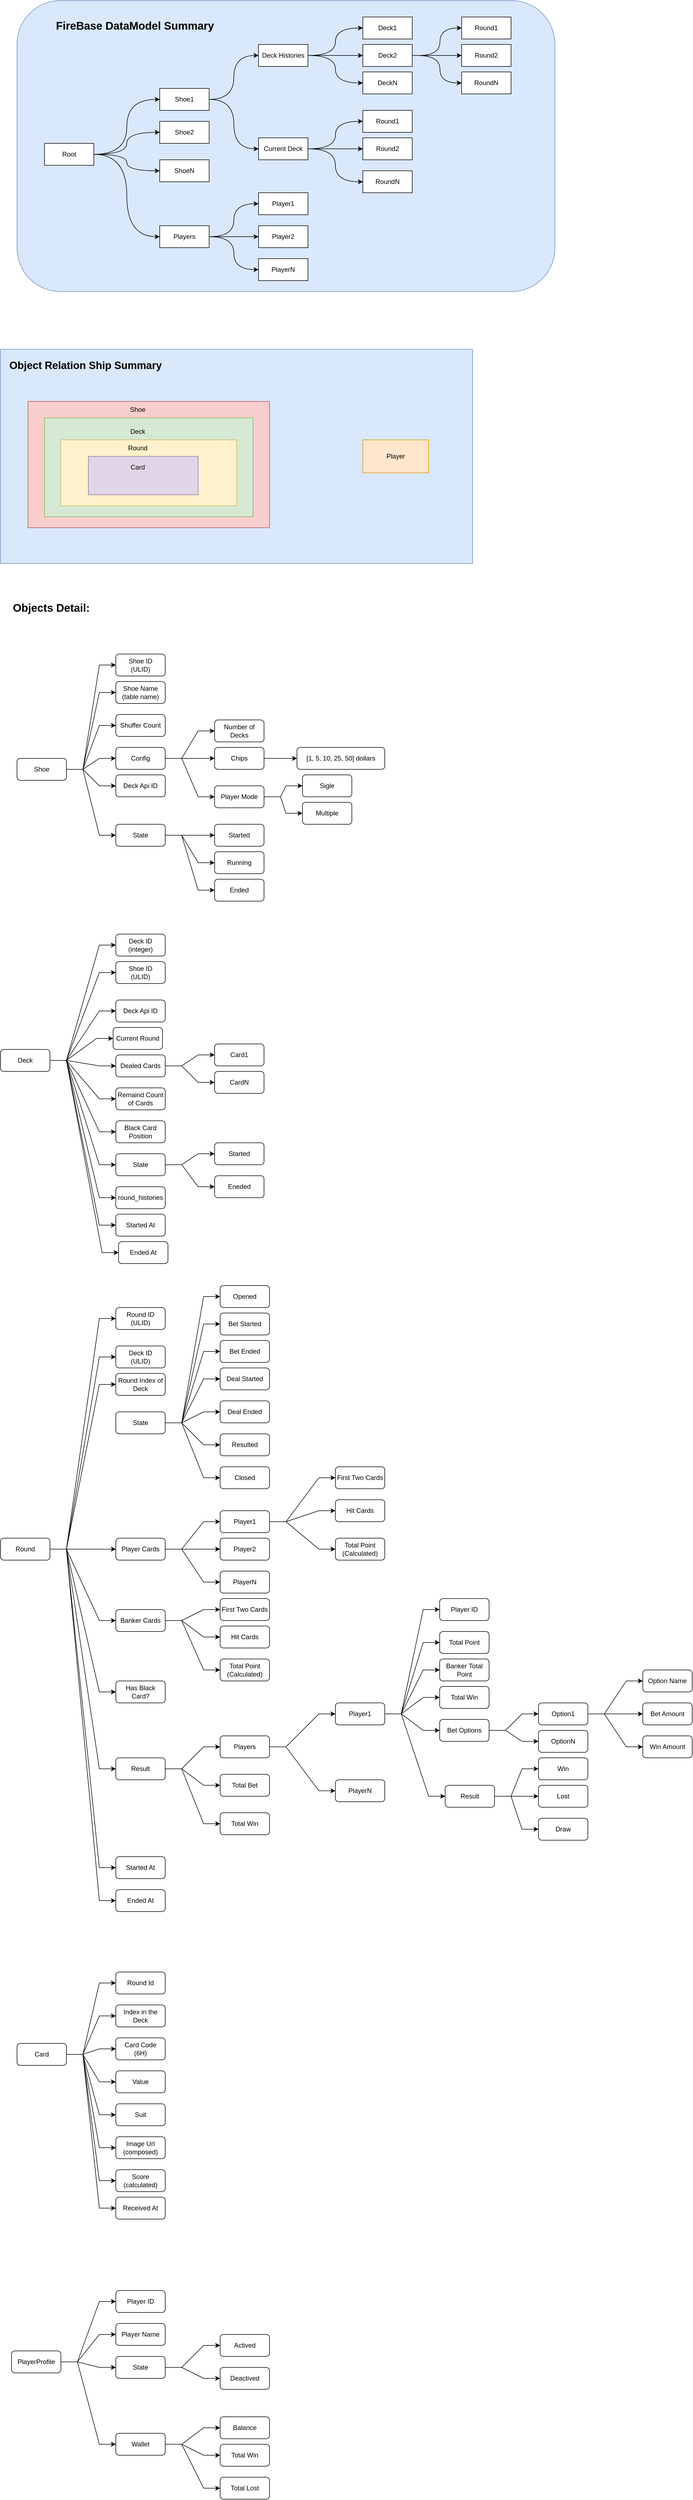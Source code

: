 <mxfile version="22.0.4" type="device">
  <diagram name="Page-1" id="jfFhxVTObV_eUPiGlczO">
    <mxGraphModel dx="954" dy="1685" grid="1" gridSize="10" guides="1" tooltips="1" connect="1" arrows="1" fold="1" page="1" pageScale="1" pageWidth="850" pageHeight="1100" math="0" shadow="0">
      <root>
        <mxCell id="0" />
        <mxCell id="1" parent="0" />
        <mxCell id="22vkJat7pSPBPyrB_9X--275" value="" style="rounded=0;whiteSpace=wrap;html=1;fillColor=#dae8fc;strokeColor=#6c8ebf;" parent="1" vertex="1">
          <mxGeometry x="40" y="-455" width="860" height="390" as="geometry" />
        </mxCell>
        <mxCell id="22vkJat7pSPBPyrB_9X--132" value="" style="rounded=1;whiteSpace=wrap;html=1;fillColor=#dae8fc;strokeColor=#6c8ebf;" parent="1" vertex="1">
          <mxGeometry x="70" y="-1090" width="980" height="530" as="geometry" />
        </mxCell>
        <mxCell id="22vkJat7pSPBPyrB_9X--175" style="edgeStyle=entityRelationEdgeStyle;rounded=0;orthogonalLoop=1;jettySize=auto;html=1;exitX=1;exitY=0.5;exitDx=0;exitDy=0;entryX=0;entryY=0.5;entryDx=0;entryDy=0;" parent="1" source="22vkJat7pSPBPyrB_9X--1" target="22vkJat7pSPBPyrB_9X--42" edge="1">
          <mxGeometry relative="1" as="geometry" />
        </mxCell>
        <mxCell id="22vkJat7pSPBPyrB_9X--176" style="edgeStyle=entityRelationEdgeStyle;rounded=0;orthogonalLoop=1;jettySize=auto;html=1;exitX=1;exitY=0.5;exitDx=0;exitDy=0;entryX=0;entryY=0.5;entryDx=0;entryDy=0;" parent="1" source="22vkJat7pSPBPyrB_9X--1" target="22vkJat7pSPBPyrB_9X--18" edge="1">
          <mxGeometry relative="1" as="geometry" />
        </mxCell>
        <mxCell id="22vkJat7pSPBPyrB_9X--178" style="edgeStyle=entityRelationEdgeStyle;rounded=0;orthogonalLoop=1;jettySize=auto;html=1;exitX=1;exitY=0.5;exitDx=0;exitDy=0;" parent="1" source="22vkJat7pSPBPyrB_9X--1" target="22vkJat7pSPBPyrB_9X--6" edge="1">
          <mxGeometry relative="1" as="geometry" />
        </mxCell>
        <mxCell id="22vkJat7pSPBPyrB_9X--179" style="edgeStyle=entityRelationEdgeStyle;rounded=0;orthogonalLoop=1;jettySize=auto;html=1;exitX=1;exitY=0.5;exitDx=0;exitDy=0;" parent="1" source="22vkJat7pSPBPyrB_9X--1" target="22vkJat7pSPBPyrB_9X--8" edge="1">
          <mxGeometry relative="1" as="geometry" />
        </mxCell>
        <mxCell id="22vkJat7pSPBPyrB_9X--180" style="edgeStyle=entityRelationEdgeStyle;rounded=0;orthogonalLoop=1;jettySize=auto;html=1;exitX=1;exitY=0.5;exitDx=0;exitDy=0;entryX=0;entryY=0.5;entryDx=0;entryDy=0;" parent="1" source="22vkJat7pSPBPyrB_9X--1" target="22vkJat7pSPBPyrB_9X--9" edge="1">
          <mxGeometry relative="1" as="geometry" />
        </mxCell>
        <mxCell id="22vkJat7pSPBPyrB_9X--183" style="edgeStyle=entityRelationEdgeStyle;rounded=0;orthogonalLoop=1;jettySize=auto;html=1;exitX=1;exitY=0.5;exitDx=0;exitDy=0;entryX=0;entryY=0.5;entryDx=0;entryDy=0;" parent="1" source="22vkJat7pSPBPyrB_9X--1" target="22vkJat7pSPBPyrB_9X--10" edge="1">
          <mxGeometry relative="1" as="geometry" />
        </mxCell>
        <mxCell id="22vkJat7pSPBPyrB_9X--184" style="edgeStyle=entityRelationEdgeStyle;rounded=0;orthogonalLoop=1;jettySize=auto;html=1;exitX=1;exitY=0.5;exitDx=0;exitDy=0;entryX=0;entryY=0.5;entryDx=0;entryDy=0;" parent="1" source="22vkJat7pSPBPyrB_9X--1" target="22vkJat7pSPBPyrB_9X--26" edge="1">
          <mxGeometry relative="1" as="geometry" />
        </mxCell>
        <mxCell id="22vkJat7pSPBPyrB_9X--185" style="edgeStyle=entityRelationEdgeStyle;rounded=0;orthogonalLoop=1;jettySize=auto;html=1;exitX=1;exitY=0.5;exitDx=0;exitDy=0;entryX=0;entryY=0.5;entryDx=0;entryDy=0;" parent="1" source="22vkJat7pSPBPyrB_9X--1" target="22vkJat7pSPBPyrB_9X--27" edge="1">
          <mxGeometry relative="1" as="geometry" />
        </mxCell>
        <mxCell id="22vkJat7pSPBPyrB_9X--186" style="edgeStyle=entityRelationEdgeStyle;rounded=0;orthogonalLoop=1;jettySize=auto;html=1;exitX=1;exitY=0.5;exitDx=0;exitDy=0;entryX=0;entryY=0.5;entryDx=0;entryDy=0;" parent="1" source="22vkJat7pSPBPyrB_9X--1" target="22vkJat7pSPBPyrB_9X--28" edge="1">
          <mxGeometry relative="1" as="geometry" />
        </mxCell>
        <mxCell id="YgC7myU6Nf1BxkWSsTXW-4" style="edgeStyle=entityRelationEdgeStyle;rounded=0;orthogonalLoop=1;jettySize=auto;html=1;exitX=1;exitY=0.5;exitDx=0;exitDy=0;entryX=0;entryY=0.5;entryDx=0;entryDy=0;" edge="1" parent="1" source="22vkJat7pSPBPyrB_9X--1" target="YgC7myU6Nf1BxkWSsTXW-3">
          <mxGeometry relative="1" as="geometry" />
        </mxCell>
        <mxCell id="YgC7myU6Nf1BxkWSsTXW-6" style="edgeStyle=entityRelationEdgeStyle;rounded=0;orthogonalLoop=1;jettySize=auto;html=1;exitX=1;exitY=0.5;exitDx=0;exitDy=0;entryX=0;entryY=0.5;entryDx=0;entryDy=0;" edge="1" parent="1" source="22vkJat7pSPBPyrB_9X--1" target="YgC7myU6Nf1BxkWSsTXW-5">
          <mxGeometry relative="1" as="geometry" />
        </mxCell>
        <mxCell id="22vkJat7pSPBPyrB_9X--1" value="Deck" style="rounded=1;whiteSpace=wrap;html=1;" parent="1" vertex="1">
          <mxGeometry x="40" y="820" width="90" height="40" as="geometry" />
        </mxCell>
        <mxCell id="22vkJat7pSPBPyrB_9X--193" style="edgeStyle=entityRelationEdgeStyle;rounded=0;orthogonalLoop=1;jettySize=auto;html=1;exitX=1;exitY=0.5;exitDx=0;exitDy=0;entryX=0;entryY=0.5;entryDx=0;entryDy=0;" parent="1" source="22vkJat7pSPBPyrB_9X--2" target="22vkJat7pSPBPyrB_9X--192" edge="1">
          <mxGeometry relative="1" as="geometry" />
        </mxCell>
        <mxCell id="22vkJat7pSPBPyrB_9X--194" style="edgeStyle=entityRelationEdgeStyle;rounded=0;orthogonalLoop=1;jettySize=auto;html=1;exitX=1;exitY=0.5;exitDx=0;exitDy=0;" parent="1" source="22vkJat7pSPBPyrB_9X--2" target="22vkJat7pSPBPyrB_9X--36" edge="1">
          <mxGeometry relative="1" as="geometry" />
        </mxCell>
        <mxCell id="22vkJat7pSPBPyrB_9X--195" style="edgeStyle=entityRelationEdgeStyle;rounded=0;orthogonalLoop=1;jettySize=auto;html=1;exitX=1;exitY=0.5;exitDx=0;exitDy=0;" parent="1" source="22vkJat7pSPBPyrB_9X--2" target="22vkJat7pSPBPyrB_9X--41" edge="1">
          <mxGeometry relative="1" as="geometry" />
        </mxCell>
        <mxCell id="22vkJat7pSPBPyrB_9X--203" style="edgeStyle=entityRelationEdgeStyle;rounded=0;orthogonalLoop=1;jettySize=auto;html=1;exitX=1;exitY=0.5;exitDx=0;exitDy=0;entryX=0;entryY=0.5;entryDx=0;entryDy=0;" parent="1" source="22vkJat7pSPBPyrB_9X--2" target="22vkJat7pSPBPyrB_9X--51" edge="1">
          <mxGeometry relative="1" as="geometry" />
        </mxCell>
        <mxCell id="22vkJat7pSPBPyrB_9X--204" style="edgeStyle=entityRelationEdgeStyle;rounded=0;orthogonalLoop=1;jettySize=auto;html=1;exitX=1;exitY=0.5;exitDx=0;exitDy=0;entryX=0;entryY=0.5;entryDx=0;entryDy=0;" parent="1" source="22vkJat7pSPBPyrB_9X--2" target="22vkJat7pSPBPyrB_9X--46" edge="1">
          <mxGeometry relative="1" as="geometry" />
        </mxCell>
        <mxCell id="22vkJat7pSPBPyrB_9X--216" style="edgeStyle=entityRelationEdgeStyle;rounded=0;orthogonalLoop=1;jettySize=auto;html=1;exitX=1;exitY=0.5;exitDx=0;exitDy=0;" parent="1" source="22vkJat7pSPBPyrB_9X--2" target="22vkJat7pSPBPyrB_9X--103" edge="1">
          <mxGeometry relative="1" as="geometry" />
        </mxCell>
        <mxCell id="22vkJat7pSPBPyrB_9X--217" style="edgeStyle=entityRelationEdgeStyle;rounded=0;orthogonalLoop=1;jettySize=auto;html=1;exitX=1;exitY=0.5;exitDx=0;exitDy=0;entryX=0;entryY=0.5;entryDx=0;entryDy=0;" parent="1" source="22vkJat7pSPBPyrB_9X--2" target="22vkJat7pSPBPyrB_9X--59" edge="1">
          <mxGeometry relative="1" as="geometry" />
        </mxCell>
        <mxCell id="22vkJat7pSPBPyrB_9X--261" style="edgeStyle=entityRelationEdgeStyle;rounded=0;orthogonalLoop=1;jettySize=auto;html=1;exitX=1;exitY=0.5;exitDx=0;exitDy=0;entryX=0;entryY=0.5;entryDx=0;entryDy=0;" parent="1" source="22vkJat7pSPBPyrB_9X--2" target="22vkJat7pSPBPyrB_9X--43" edge="1">
          <mxGeometry relative="1" as="geometry" />
        </mxCell>
        <mxCell id="22vkJat7pSPBPyrB_9X--262" style="edgeStyle=entityRelationEdgeStyle;rounded=0;orthogonalLoop=1;jettySize=auto;html=1;exitX=1;exitY=0.5;exitDx=0;exitDy=0;" parent="1" source="22vkJat7pSPBPyrB_9X--2" target="22vkJat7pSPBPyrB_9X--44" edge="1">
          <mxGeometry relative="1" as="geometry" />
        </mxCell>
        <mxCell id="22vkJat7pSPBPyrB_9X--2" value="Round" style="rounded=1;whiteSpace=wrap;html=1;" parent="1" vertex="1">
          <mxGeometry x="40" y="1710" width="90" height="40" as="geometry" />
        </mxCell>
        <mxCell id="22vkJat7pSPBPyrB_9X--222" style="edgeStyle=entityRelationEdgeStyle;rounded=0;orthogonalLoop=1;jettySize=auto;html=1;exitX=1;exitY=0.5;exitDx=0;exitDy=0;entryX=0;entryY=0.5;entryDx=0;entryDy=0;" parent="1" source="22vkJat7pSPBPyrB_9X--3" target="22vkJat7pSPBPyrB_9X--40" edge="1">
          <mxGeometry relative="1" as="geometry" />
        </mxCell>
        <mxCell id="22vkJat7pSPBPyrB_9X--223" style="edgeStyle=entityRelationEdgeStyle;rounded=0;orthogonalLoop=1;jettySize=auto;html=1;exitX=1;exitY=0.5;exitDx=0;exitDy=0;entryX=0;entryY=0.5;entryDx=0;entryDy=0;" parent="1" source="22vkJat7pSPBPyrB_9X--3" target="22vkJat7pSPBPyrB_9X--35" edge="1">
          <mxGeometry relative="1" as="geometry" />
        </mxCell>
        <mxCell id="22vkJat7pSPBPyrB_9X--224" style="edgeStyle=entityRelationEdgeStyle;rounded=0;orthogonalLoop=1;jettySize=auto;html=1;exitX=1;exitY=0.5;exitDx=0;exitDy=0;" parent="1" source="22vkJat7pSPBPyrB_9X--3" target="22vkJat7pSPBPyrB_9X--11" edge="1">
          <mxGeometry relative="1" as="geometry" />
        </mxCell>
        <mxCell id="22vkJat7pSPBPyrB_9X--225" style="edgeStyle=entityRelationEdgeStyle;rounded=0;orthogonalLoop=1;jettySize=auto;html=1;exitX=1;exitY=0.5;exitDx=0;exitDy=0;entryX=0;entryY=0.5;entryDx=0;entryDy=0;" parent="1" source="22vkJat7pSPBPyrB_9X--3" target="22vkJat7pSPBPyrB_9X--31" edge="1">
          <mxGeometry relative="1" as="geometry" />
        </mxCell>
        <mxCell id="22vkJat7pSPBPyrB_9X--226" style="edgeStyle=entityRelationEdgeStyle;rounded=0;orthogonalLoop=1;jettySize=auto;html=1;exitX=1;exitY=0.5;exitDx=0;exitDy=0;entryX=0;entryY=0.5;entryDx=0;entryDy=0;" parent="1" source="22vkJat7pSPBPyrB_9X--3" target="22vkJat7pSPBPyrB_9X--32" edge="1">
          <mxGeometry relative="1" as="geometry" />
        </mxCell>
        <mxCell id="22vkJat7pSPBPyrB_9X--227" style="edgeStyle=entityRelationEdgeStyle;rounded=0;orthogonalLoop=1;jettySize=auto;html=1;exitX=1;exitY=0.5;exitDx=0;exitDy=0;entryX=0;entryY=0.5;entryDx=0;entryDy=0;" parent="1" source="22vkJat7pSPBPyrB_9X--3" target="22vkJat7pSPBPyrB_9X--33" edge="1">
          <mxGeometry relative="1" as="geometry" />
        </mxCell>
        <mxCell id="22vkJat7pSPBPyrB_9X--228" style="edgeStyle=entityRelationEdgeStyle;rounded=0;orthogonalLoop=1;jettySize=auto;html=1;exitX=1;exitY=0.5;exitDx=0;exitDy=0;entryX=0;entryY=0.5;entryDx=0;entryDy=0;" parent="1" source="22vkJat7pSPBPyrB_9X--3" target="22vkJat7pSPBPyrB_9X--34" edge="1">
          <mxGeometry relative="1" as="geometry" />
        </mxCell>
        <mxCell id="22vkJat7pSPBPyrB_9X--229" style="edgeStyle=entityRelationEdgeStyle;rounded=0;orthogonalLoop=1;jettySize=auto;html=1;exitX=1;exitY=0.5;exitDx=0;exitDy=0;entryX=0;entryY=0.5;entryDx=0;entryDy=0;" parent="1" source="22vkJat7pSPBPyrB_9X--3" target="22vkJat7pSPBPyrB_9X--37" edge="1">
          <mxGeometry relative="1" as="geometry" />
        </mxCell>
        <mxCell id="22vkJat7pSPBPyrB_9X--3" value="Card" style="rounded=1;whiteSpace=wrap;html=1;" parent="1" vertex="1">
          <mxGeometry x="70" y="2630" width="90" height="40" as="geometry" />
        </mxCell>
        <mxCell id="22vkJat7pSPBPyrB_9X--230" style="edgeStyle=entityRelationEdgeStyle;rounded=0;orthogonalLoop=1;jettySize=auto;html=1;exitX=1;exitY=0.5;exitDx=0;exitDy=0;entryX=0;entryY=0.5;entryDx=0;entryDy=0;" parent="1" source="22vkJat7pSPBPyrB_9X--4" target="22vkJat7pSPBPyrB_9X--94" edge="1">
          <mxGeometry relative="1" as="geometry" />
        </mxCell>
        <mxCell id="22vkJat7pSPBPyrB_9X--231" style="edgeStyle=entityRelationEdgeStyle;rounded=0;orthogonalLoop=1;jettySize=auto;html=1;exitX=1;exitY=0.5;exitDx=0;exitDy=0;" parent="1" source="22vkJat7pSPBPyrB_9X--4" target="22vkJat7pSPBPyrB_9X--119" edge="1">
          <mxGeometry relative="1" as="geometry" />
        </mxCell>
        <mxCell id="22vkJat7pSPBPyrB_9X--232" style="edgeStyle=entityRelationEdgeStyle;rounded=0;orthogonalLoop=1;jettySize=auto;html=1;exitX=1;exitY=0.5;exitDx=0;exitDy=0;" parent="1" source="22vkJat7pSPBPyrB_9X--4" target="22vkJat7pSPBPyrB_9X--96" edge="1">
          <mxGeometry relative="1" as="geometry" />
        </mxCell>
        <mxCell id="22vkJat7pSPBPyrB_9X--233" style="edgeStyle=entityRelationEdgeStyle;rounded=0;orthogonalLoop=1;jettySize=auto;html=1;exitX=1;exitY=0.5;exitDx=0;exitDy=0;entryX=0;entryY=0.5;entryDx=0;entryDy=0;" parent="1" source="22vkJat7pSPBPyrB_9X--4" target="22vkJat7pSPBPyrB_9X--97" edge="1">
          <mxGeometry relative="1" as="geometry" />
        </mxCell>
        <mxCell id="22vkJat7pSPBPyrB_9X--4" value="PlayerProfile" style="rounded=1;whiteSpace=wrap;html=1;" parent="1" vertex="1">
          <mxGeometry x="60" y="3190" width="90" height="40" as="geometry" />
        </mxCell>
        <mxCell id="22vkJat7pSPBPyrB_9X--6" value="Deck Api ID" style="rounded=1;whiteSpace=wrap;html=1;" parent="1" vertex="1">
          <mxGeometry x="250" y="730" width="90" height="40" as="geometry" />
        </mxCell>
        <mxCell id="22vkJat7pSPBPyrB_9X--7" value="Number of Decks" style="rounded=1;whiteSpace=wrap;html=1;" parent="1" vertex="1">
          <mxGeometry x="430" y="220" width="90" height="40" as="geometry" />
        </mxCell>
        <mxCell id="22vkJat7pSPBPyrB_9X--187" style="edgeStyle=entityRelationEdgeStyle;rounded=0;orthogonalLoop=1;jettySize=auto;html=1;exitX=1;exitY=0.5;exitDx=0;exitDy=0;entryX=0;entryY=0.5;entryDx=0;entryDy=0;" parent="1" source="22vkJat7pSPBPyrB_9X--8" target="22vkJat7pSPBPyrB_9X--181" edge="1">
          <mxGeometry relative="1" as="geometry" />
        </mxCell>
        <mxCell id="22vkJat7pSPBPyrB_9X--189" style="edgeStyle=entityRelationEdgeStyle;rounded=0;orthogonalLoop=1;jettySize=auto;html=1;exitX=1;exitY=0.5;exitDx=0;exitDy=0;entryX=0;entryY=0.5;entryDx=0;entryDy=0;" parent="1" source="22vkJat7pSPBPyrB_9X--8" target="22vkJat7pSPBPyrB_9X--182" edge="1">
          <mxGeometry relative="1" as="geometry" />
        </mxCell>
        <mxCell id="22vkJat7pSPBPyrB_9X--8" value="Dealed Cards" style="rounded=1;whiteSpace=wrap;html=1;" parent="1" vertex="1">
          <mxGeometry x="250" y="830" width="90" height="40" as="geometry" />
        </mxCell>
        <mxCell id="22vkJat7pSPBPyrB_9X--9" value="Remaind Count of Cards" style="rounded=1;whiteSpace=wrap;html=1;" parent="1" vertex="1">
          <mxGeometry x="250" y="890" width="90" height="40" as="geometry" />
        </mxCell>
        <mxCell id="22vkJat7pSPBPyrB_9X--10" value="Black Card Position" style="rounded=1;whiteSpace=wrap;html=1;" parent="1" vertex="1">
          <mxGeometry x="250" y="950" width="90" height="40" as="geometry" />
        </mxCell>
        <mxCell id="22vkJat7pSPBPyrB_9X--11" value="Card Code&lt;br&gt;(6H)" style="rounded=1;whiteSpace=wrap;html=1;" parent="1" vertex="1">
          <mxGeometry x="250" y="2620" width="90" height="40" as="geometry" />
        </mxCell>
        <mxCell id="22vkJat7pSPBPyrB_9X--158" style="edgeStyle=entityRelationEdgeStyle;rounded=0;orthogonalLoop=1;jettySize=auto;html=1;exitX=1;exitY=0.5;exitDx=0;exitDy=0;entryX=0;entryY=0.5;entryDx=0;entryDy=0;" parent="1" source="22vkJat7pSPBPyrB_9X--12" target="22vkJat7pSPBPyrB_9X--13" edge="1">
          <mxGeometry relative="1" as="geometry" />
        </mxCell>
        <mxCell id="22vkJat7pSPBPyrB_9X--159" style="edgeStyle=entityRelationEdgeStyle;rounded=0;orthogonalLoop=1;jettySize=auto;html=1;exitX=1;exitY=0.5;exitDx=0;exitDy=0;entryX=0;entryY=0.5;entryDx=0;entryDy=0;" parent="1" source="22vkJat7pSPBPyrB_9X--12" target="22vkJat7pSPBPyrB_9X--14" edge="1">
          <mxGeometry relative="1" as="geometry" />
        </mxCell>
        <mxCell id="22vkJat7pSPBPyrB_9X--160" style="edgeStyle=entityRelationEdgeStyle;rounded=0;orthogonalLoop=1;jettySize=auto;html=1;exitX=1;exitY=0.5;exitDx=0;exitDy=0;entryX=0;entryY=0.5;entryDx=0;entryDy=0;" parent="1" source="22vkJat7pSPBPyrB_9X--12" target="22vkJat7pSPBPyrB_9X--15" edge="1">
          <mxGeometry relative="1" as="geometry" />
        </mxCell>
        <mxCell id="22vkJat7pSPBPyrB_9X--161" style="edgeStyle=entityRelationEdgeStyle;rounded=0;orthogonalLoop=1;jettySize=auto;html=1;exitX=1;exitY=0.5;exitDx=0;exitDy=0;entryX=0;entryY=0.5;entryDx=0;entryDy=0;" parent="1" source="22vkJat7pSPBPyrB_9X--12" target="22vkJat7pSPBPyrB_9X--124" edge="1">
          <mxGeometry relative="1" as="geometry" />
        </mxCell>
        <mxCell id="22vkJat7pSPBPyrB_9X--162" style="edgeStyle=entityRelationEdgeStyle;rounded=0;orthogonalLoop=1;jettySize=auto;html=1;exitX=1;exitY=0.5;exitDx=0;exitDy=0;entryX=0;entryY=0.5;entryDx=0;entryDy=0;" parent="1" source="22vkJat7pSPBPyrB_9X--12" target="22vkJat7pSPBPyrB_9X--21" edge="1">
          <mxGeometry relative="1" as="geometry" />
        </mxCell>
        <mxCell id="22vkJat7pSPBPyrB_9X--163" style="edgeStyle=entityRelationEdgeStyle;rounded=0;orthogonalLoop=1;jettySize=auto;html=1;exitX=1;exitY=0.5;exitDx=0;exitDy=0;entryX=0;entryY=0.5;entryDx=0;entryDy=0;" parent="1" source="22vkJat7pSPBPyrB_9X--12" target="22vkJat7pSPBPyrB_9X--17" edge="1">
          <mxGeometry relative="1" as="geometry" />
        </mxCell>
        <mxCell id="22vkJat7pSPBPyrB_9X--12" value="Shoe" style="rounded=1;whiteSpace=wrap;html=1;" parent="1" vertex="1">
          <mxGeometry x="70" y="290" width="90" height="40" as="geometry" />
        </mxCell>
        <mxCell id="22vkJat7pSPBPyrB_9X--13" value="Shoe ID&lt;br&gt;(ULID)" style="rounded=1;whiteSpace=wrap;html=1;" parent="1" vertex="1">
          <mxGeometry x="250" y="100" width="90" height="40" as="geometry" />
        </mxCell>
        <mxCell id="22vkJat7pSPBPyrB_9X--14" value="Shoe Name&lt;br&gt;(table name)" style="rounded=1;whiteSpace=wrap;html=1;" parent="1" vertex="1">
          <mxGeometry x="250" y="150" width="90" height="40" as="geometry" />
        </mxCell>
        <mxCell id="22vkJat7pSPBPyrB_9X--15" value="Shuffer Count" style="rounded=1;whiteSpace=wrap;html=1;" parent="1" vertex="1">
          <mxGeometry x="250" y="210" width="90" height="40" as="geometry" />
        </mxCell>
        <mxCell id="22vkJat7pSPBPyrB_9X--172" style="edgeStyle=entityRelationEdgeStyle;rounded=0;orthogonalLoop=1;jettySize=auto;html=1;exitX=1;exitY=0.5;exitDx=0;exitDy=0;entryX=0;entryY=0.5;entryDx=0;entryDy=0;" parent="1" source="22vkJat7pSPBPyrB_9X--17" target="22vkJat7pSPBPyrB_9X--22" edge="1">
          <mxGeometry relative="1" as="geometry" />
        </mxCell>
        <mxCell id="22vkJat7pSPBPyrB_9X--173" style="edgeStyle=entityRelationEdgeStyle;rounded=0;orthogonalLoop=1;jettySize=auto;html=1;exitX=1;exitY=0.5;exitDx=0;exitDy=0;entryX=0;entryY=0.5;entryDx=0;entryDy=0;" parent="1" source="22vkJat7pSPBPyrB_9X--17" target="22vkJat7pSPBPyrB_9X--23" edge="1">
          <mxGeometry relative="1" as="geometry" />
        </mxCell>
        <mxCell id="22vkJat7pSPBPyrB_9X--174" style="edgeStyle=entityRelationEdgeStyle;rounded=0;orthogonalLoop=1;jettySize=auto;html=1;exitX=1;exitY=0.5;exitDx=0;exitDy=0;entryX=0;entryY=0.5;entryDx=0;entryDy=0;" parent="1" source="22vkJat7pSPBPyrB_9X--17" target="22vkJat7pSPBPyrB_9X--24" edge="1">
          <mxGeometry relative="1" as="geometry" />
        </mxCell>
        <mxCell id="22vkJat7pSPBPyrB_9X--17" value="State" style="rounded=1;whiteSpace=wrap;html=1;" parent="1" vertex="1">
          <mxGeometry x="250" y="410" width="90" height="40" as="geometry" />
        </mxCell>
        <mxCell id="22vkJat7pSPBPyrB_9X--18" value="Shoe ID&lt;br&gt;(ULID)" style="rounded=1;whiteSpace=wrap;html=1;" parent="1" vertex="1">
          <mxGeometry x="250" y="660" width="90" height="40" as="geometry" />
        </mxCell>
        <mxCell id="22vkJat7pSPBPyrB_9X--21" value="Deck Api ID" style="rounded=1;whiteSpace=wrap;html=1;" parent="1" vertex="1">
          <mxGeometry x="250" y="320" width="90" height="40" as="geometry" />
        </mxCell>
        <mxCell id="22vkJat7pSPBPyrB_9X--22" value="Started" style="rounded=1;whiteSpace=wrap;html=1;" parent="1" vertex="1">
          <mxGeometry x="430" y="410" width="90" height="40" as="geometry" />
        </mxCell>
        <mxCell id="22vkJat7pSPBPyrB_9X--23" value="Running" style="rounded=1;whiteSpace=wrap;html=1;" parent="1" vertex="1">
          <mxGeometry x="430" y="460" width="90" height="40" as="geometry" />
        </mxCell>
        <mxCell id="22vkJat7pSPBPyrB_9X--24" value="Ended" style="rounded=1;whiteSpace=wrap;html=1;" parent="1" vertex="1">
          <mxGeometry x="430" y="510" width="90" height="40" as="geometry" />
        </mxCell>
        <mxCell id="22vkJat7pSPBPyrB_9X--190" style="edgeStyle=entityRelationEdgeStyle;rounded=0;orthogonalLoop=1;jettySize=auto;html=1;exitX=1;exitY=0.5;exitDx=0;exitDy=0;entryX=0;entryY=0.5;entryDx=0;entryDy=0;" parent="1" source="22vkJat7pSPBPyrB_9X--26" target="22vkJat7pSPBPyrB_9X--29" edge="1">
          <mxGeometry relative="1" as="geometry" />
        </mxCell>
        <mxCell id="22vkJat7pSPBPyrB_9X--191" style="edgeStyle=entityRelationEdgeStyle;rounded=0;orthogonalLoop=1;jettySize=auto;html=1;exitX=1;exitY=0.5;exitDx=0;exitDy=0;" parent="1" source="22vkJat7pSPBPyrB_9X--26" target="22vkJat7pSPBPyrB_9X--30" edge="1">
          <mxGeometry relative="1" as="geometry" />
        </mxCell>
        <mxCell id="22vkJat7pSPBPyrB_9X--26" value="State" style="rounded=1;whiteSpace=wrap;html=1;" parent="1" vertex="1">
          <mxGeometry x="250" y="1010" width="90" height="40" as="geometry" />
        </mxCell>
        <mxCell id="22vkJat7pSPBPyrB_9X--27" value="Started At" style="rounded=1;whiteSpace=wrap;html=1;" parent="1" vertex="1">
          <mxGeometry x="250" y="1120" width="90" height="40" as="geometry" />
        </mxCell>
        <mxCell id="22vkJat7pSPBPyrB_9X--28" value="Ended At" style="rounded=1;whiteSpace=wrap;html=1;" parent="1" vertex="1">
          <mxGeometry x="255" y="1170" width="90" height="40" as="geometry" />
        </mxCell>
        <mxCell id="22vkJat7pSPBPyrB_9X--29" value="Started" style="rounded=1;whiteSpace=wrap;html=1;" parent="1" vertex="1">
          <mxGeometry x="430" y="990" width="90" height="40" as="geometry" />
        </mxCell>
        <mxCell id="22vkJat7pSPBPyrB_9X--30" value="Eneded" style="rounded=1;whiteSpace=wrap;html=1;" parent="1" vertex="1">
          <mxGeometry x="430" y="1050" width="90" height="40" as="geometry" />
        </mxCell>
        <mxCell id="22vkJat7pSPBPyrB_9X--31" value="Value" style="rounded=1;whiteSpace=wrap;html=1;" parent="1" vertex="1">
          <mxGeometry x="250" y="2680" width="90" height="40" as="geometry" />
        </mxCell>
        <mxCell id="22vkJat7pSPBPyrB_9X--32" value="Suit" style="rounded=1;whiteSpace=wrap;html=1;" parent="1" vertex="1">
          <mxGeometry x="250" y="2740" width="90" height="40" as="geometry" />
        </mxCell>
        <mxCell id="22vkJat7pSPBPyrB_9X--33" value="Image Url&lt;br&gt;(composed)" style="rounded=1;whiteSpace=wrap;html=1;" parent="1" vertex="1">
          <mxGeometry x="250" y="2800" width="90" height="40" as="geometry" />
        </mxCell>
        <mxCell id="22vkJat7pSPBPyrB_9X--34" value="Score&lt;br&gt;(calculated)" style="rounded=1;whiteSpace=wrap;html=1;" parent="1" vertex="1">
          <mxGeometry x="250" y="2860" width="90" height="40" as="geometry" />
        </mxCell>
        <mxCell id="22vkJat7pSPBPyrB_9X--35" value="Index in the Deck" style="rounded=1;whiteSpace=wrap;html=1;" parent="1" vertex="1">
          <mxGeometry x="250" y="2560" width="90" height="40" as="geometry" />
        </mxCell>
        <mxCell id="22vkJat7pSPBPyrB_9X--36" value="Deck ID&lt;br&gt;(ULID)" style="rounded=1;whiteSpace=wrap;html=1;" parent="1" vertex="1">
          <mxGeometry x="250" y="1360" width="90" height="40" as="geometry" />
        </mxCell>
        <mxCell id="22vkJat7pSPBPyrB_9X--37" value="Received At" style="rounded=1;whiteSpace=wrap;html=1;" parent="1" vertex="1">
          <mxGeometry x="250" y="2910" width="90" height="40" as="geometry" />
        </mxCell>
        <mxCell id="22vkJat7pSPBPyrB_9X--196" style="edgeStyle=entityRelationEdgeStyle;rounded=0;orthogonalLoop=1;jettySize=auto;html=1;exitX=1;exitY=0.5;exitDx=0;exitDy=0;" parent="1" source="22vkJat7pSPBPyrB_9X--39" target="22vkJat7pSPBPyrB_9X--77" edge="1">
          <mxGeometry relative="1" as="geometry" />
        </mxCell>
        <mxCell id="22vkJat7pSPBPyrB_9X--197" style="edgeStyle=entityRelationEdgeStyle;rounded=0;orthogonalLoop=1;jettySize=auto;html=1;exitX=1;exitY=0.5;exitDx=0;exitDy=0;entryX=0;entryY=0.5;entryDx=0;entryDy=0;" parent="1" source="22vkJat7pSPBPyrB_9X--39" target="22vkJat7pSPBPyrB_9X--78" edge="1">
          <mxGeometry relative="1" as="geometry" />
        </mxCell>
        <mxCell id="22vkJat7pSPBPyrB_9X--198" style="edgeStyle=entityRelationEdgeStyle;rounded=0;orthogonalLoop=1;jettySize=auto;html=1;exitX=1;exitY=0.5;exitDx=0;exitDy=0;entryX=0;entryY=0.5;entryDx=0;entryDy=0;" parent="1" source="22vkJat7pSPBPyrB_9X--39" target="22vkJat7pSPBPyrB_9X--79" edge="1">
          <mxGeometry relative="1" as="geometry" />
        </mxCell>
        <mxCell id="22vkJat7pSPBPyrB_9X--199" style="edgeStyle=entityRelationEdgeStyle;rounded=0;orthogonalLoop=1;jettySize=auto;html=1;exitX=1;exitY=0.5;exitDx=0;exitDy=0;entryX=0;entryY=0.5;entryDx=0;entryDy=0;" parent="1" source="22vkJat7pSPBPyrB_9X--39" target="22vkJat7pSPBPyrB_9X--80" edge="1">
          <mxGeometry relative="1" as="geometry" />
        </mxCell>
        <mxCell id="22vkJat7pSPBPyrB_9X--200" style="edgeStyle=entityRelationEdgeStyle;rounded=0;orthogonalLoop=1;jettySize=auto;html=1;exitX=1;exitY=0.5;exitDx=0;exitDy=0;entryX=0;entryY=0.5;entryDx=0;entryDy=0;" parent="1" source="22vkJat7pSPBPyrB_9X--39" target="22vkJat7pSPBPyrB_9X--81" edge="1">
          <mxGeometry relative="1" as="geometry" />
        </mxCell>
        <mxCell id="22vkJat7pSPBPyrB_9X--201" style="edgeStyle=entityRelationEdgeStyle;rounded=0;orthogonalLoop=1;jettySize=auto;html=1;exitX=1;exitY=0.5;exitDx=0;exitDy=0;" parent="1" source="22vkJat7pSPBPyrB_9X--39" target="22vkJat7pSPBPyrB_9X--82" edge="1">
          <mxGeometry relative="1" as="geometry" />
        </mxCell>
        <mxCell id="22vkJat7pSPBPyrB_9X--202" style="edgeStyle=entityRelationEdgeStyle;rounded=0;orthogonalLoop=1;jettySize=auto;html=1;exitX=1;exitY=0.5;exitDx=0;exitDy=0;entryX=0;entryY=0.5;entryDx=0;entryDy=0;" parent="1" source="22vkJat7pSPBPyrB_9X--39" target="22vkJat7pSPBPyrB_9X--83" edge="1">
          <mxGeometry relative="1" as="geometry" />
        </mxCell>
        <mxCell id="22vkJat7pSPBPyrB_9X--39" value="State" style="rounded=1;whiteSpace=wrap;html=1;" parent="1" vertex="1">
          <mxGeometry x="250" y="1480" width="90" height="40" as="geometry" />
        </mxCell>
        <mxCell id="22vkJat7pSPBPyrB_9X--40" value="Round Id" style="rounded=1;whiteSpace=wrap;html=1;" parent="1" vertex="1">
          <mxGeometry x="250" y="2500" width="90" height="40" as="geometry" />
        </mxCell>
        <mxCell id="22vkJat7pSPBPyrB_9X--41" value="Round Index of Deck" style="rounded=1;whiteSpace=wrap;html=1;" parent="1" vertex="1">
          <mxGeometry x="250" y="1410" width="90" height="40" as="geometry" />
        </mxCell>
        <mxCell id="22vkJat7pSPBPyrB_9X--42" value="Deck ID&lt;br&gt;(integer)" style="rounded=1;whiteSpace=wrap;html=1;" parent="1" vertex="1">
          <mxGeometry x="250" y="610" width="90" height="40" as="geometry" />
        </mxCell>
        <mxCell id="22vkJat7pSPBPyrB_9X--43" value="Started At" style="rounded=1;whiteSpace=wrap;html=1;" parent="1" vertex="1">
          <mxGeometry x="250" y="2290" width="90" height="40" as="geometry" />
        </mxCell>
        <mxCell id="22vkJat7pSPBPyrB_9X--44" value="Ended At" style="rounded=1;whiteSpace=wrap;html=1;" parent="1" vertex="1">
          <mxGeometry x="250" y="2350" width="90" height="40" as="geometry" />
        </mxCell>
        <mxCell id="22vkJat7pSPBPyrB_9X--214" style="edgeStyle=entityRelationEdgeStyle;rounded=0;orthogonalLoop=1;jettySize=auto;html=1;exitX=1;exitY=0.5;exitDx=0;exitDy=0;entryX=0;entryY=0.5;entryDx=0;entryDy=0;" parent="1" source="22vkJat7pSPBPyrB_9X--46" target="22vkJat7pSPBPyrB_9X--49" edge="1">
          <mxGeometry relative="1" as="geometry" />
        </mxCell>
        <mxCell id="22vkJat7pSPBPyrB_9X--215" style="edgeStyle=entityRelationEdgeStyle;rounded=0;orthogonalLoop=1;jettySize=auto;html=1;exitX=1;exitY=0.5;exitDx=0;exitDy=0;entryX=0;entryY=0.5;entryDx=0;entryDy=0;" parent="1" source="22vkJat7pSPBPyrB_9X--46" target="22vkJat7pSPBPyrB_9X--50" edge="1">
          <mxGeometry relative="1" as="geometry" />
        </mxCell>
        <mxCell id="22vkJat7pSPBPyrB_9X--241" style="edgeStyle=entityRelationEdgeStyle;rounded=0;orthogonalLoop=1;jettySize=auto;html=1;exitX=1;exitY=0.5;exitDx=0;exitDy=0;entryX=0;entryY=0.5;entryDx=0;entryDy=0;" parent="1" source="22vkJat7pSPBPyrB_9X--46" target="22vkJat7pSPBPyrB_9X--239" edge="1">
          <mxGeometry relative="1" as="geometry" />
        </mxCell>
        <mxCell id="22vkJat7pSPBPyrB_9X--46" value="Banker Cards" style="rounded=1;whiteSpace=wrap;html=1;" parent="1" vertex="1">
          <mxGeometry x="250" y="1840" width="90" height="40" as="geometry" />
        </mxCell>
        <mxCell id="22vkJat7pSPBPyrB_9X--47" value="First Two Cards" style="rounded=1;whiteSpace=wrap;html=1;" parent="1" vertex="1">
          <mxGeometry x="650" y="1580" width="90" height="40" as="geometry" />
        </mxCell>
        <mxCell id="22vkJat7pSPBPyrB_9X--48" value="Hit Cards" style="rounded=1;whiteSpace=wrap;html=1;" parent="1" vertex="1">
          <mxGeometry x="650" y="1640" width="90" height="40" as="geometry" />
        </mxCell>
        <mxCell id="22vkJat7pSPBPyrB_9X--49" value="First Two Cards" style="rounded=1;whiteSpace=wrap;html=1;" parent="1" vertex="1">
          <mxGeometry x="440" y="1820" width="90" height="40" as="geometry" />
        </mxCell>
        <mxCell id="22vkJat7pSPBPyrB_9X--50" value="Hit Cards" style="rounded=1;whiteSpace=wrap;html=1;" parent="1" vertex="1">
          <mxGeometry x="440" y="1870" width="90" height="40" as="geometry" />
        </mxCell>
        <mxCell id="22vkJat7pSPBPyrB_9X--205" style="edgeStyle=entityRelationEdgeStyle;rounded=0;orthogonalLoop=1;jettySize=auto;html=1;exitX=1;exitY=0.5;exitDx=0;exitDy=0;entryX=0;entryY=0.5;entryDx=0;entryDy=0;" parent="1" source="22vkJat7pSPBPyrB_9X--51" target="22vkJat7pSPBPyrB_9X--52" edge="1">
          <mxGeometry relative="1" as="geometry" />
        </mxCell>
        <mxCell id="22vkJat7pSPBPyrB_9X--206" style="edgeStyle=entityRelationEdgeStyle;rounded=0;orthogonalLoop=1;jettySize=auto;html=1;exitX=1;exitY=0.5;exitDx=0;exitDy=0;entryX=0;entryY=0.5;entryDx=0;entryDy=0;" parent="1" source="22vkJat7pSPBPyrB_9X--51" target="22vkJat7pSPBPyrB_9X--53" edge="1">
          <mxGeometry relative="1" as="geometry" />
        </mxCell>
        <mxCell id="22vkJat7pSPBPyrB_9X--207" style="edgeStyle=entityRelationEdgeStyle;rounded=0;orthogonalLoop=1;jettySize=auto;html=1;exitX=1;exitY=0.5;exitDx=0;exitDy=0;" parent="1" source="22vkJat7pSPBPyrB_9X--51" target="22vkJat7pSPBPyrB_9X--54" edge="1">
          <mxGeometry relative="1" as="geometry" />
        </mxCell>
        <mxCell id="22vkJat7pSPBPyrB_9X--51" value="Player Cards" style="rounded=1;whiteSpace=wrap;html=1;" parent="1" vertex="1">
          <mxGeometry x="250" y="1710" width="90" height="40" as="geometry" />
        </mxCell>
        <mxCell id="22vkJat7pSPBPyrB_9X--209" style="edgeStyle=entityRelationEdgeStyle;rounded=0;orthogonalLoop=1;jettySize=auto;html=1;exitX=1;exitY=0.5;exitDx=0;exitDy=0;entryX=0;entryY=0.5;entryDx=0;entryDy=0;" parent="1" source="22vkJat7pSPBPyrB_9X--52" target="22vkJat7pSPBPyrB_9X--47" edge="1">
          <mxGeometry relative="1" as="geometry" />
        </mxCell>
        <mxCell id="22vkJat7pSPBPyrB_9X--210" style="edgeStyle=entityRelationEdgeStyle;rounded=0;orthogonalLoop=1;jettySize=auto;html=1;exitX=1;exitY=0.5;exitDx=0;exitDy=0;entryX=0;entryY=0.5;entryDx=0;entryDy=0;" parent="1" source="22vkJat7pSPBPyrB_9X--52" target="22vkJat7pSPBPyrB_9X--48" edge="1">
          <mxGeometry relative="1" as="geometry" />
        </mxCell>
        <mxCell id="22vkJat7pSPBPyrB_9X--211" style="edgeStyle=entityRelationEdgeStyle;rounded=0;orthogonalLoop=1;jettySize=auto;html=1;exitX=1;exitY=0.5;exitDx=0;exitDy=0;entryX=0;entryY=0.5;entryDx=0;entryDy=0;" parent="1" source="22vkJat7pSPBPyrB_9X--52" target="22vkJat7pSPBPyrB_9X--55" edge="1">
          <mxGeometry relative="1" as="geometry" />
        </mxCell>
        <mxCell id="22vkJat7pSPBPyrB_9X--52" value="Player1" style="rounded=1;whiteSpace=wrap;html=1;" parent="1" vertex="1">
          <mxGeometry x="440" y="1660" width="90" height="40" as="geometry" />
        </mxCell>
        <mxCell id="22vkJat7pSPBPyrB_9X--53" value="Player2" style="rounded=1;whiteSpace=wrap;html=1;" parent="1" vertex="1">
          <mxGeometry x="440" y="1710" width="90" height="40" as="geometry" />
        </mxCell>
        <mxCell id="22vkJat7pSPBPyrB_9X--54" value="PlayerN" style="rounded=1;whiteSpace=wrap;html=1;" parent="1" vertex="1">
          <mxGeometry x="440" y="1770" width="90" height="40" as="geometry" />
        </mxCell>
        <mxCell id="22vkJat7pSPBPyrB_9X--55" value="Total Point&lt;br&gt;(Calculated)" style="rounded=1;whiteSpace=wrap;html=1;" parent="1" vertex="1">
          <mxGeometry x="650" y="1710" width="90" height="40" as="geometry" />
        </mxCell>
        <mxCell id="22vkJat7pSPBPyrB_9X--218" style="edgeStyle=entityRelationEdgeStyle;rounded=0;orthogonalLoop=1;jettySize=auto;html=1;exitX=1;exitY=0.5;exitDx=0;exitDy=0;entryX=0;entryY=0.5;entryDx=0;entryDy=0;" parent="1" source="22vkJat7pSPBPyrB_9X--59" target="22vkJat7pSPBPyrB_9X--62" edge="1">
          <mxGeometry relative="1" as="geometry" />
        </mxCell>
        <mxCell id="22vkJat7pSPBPyrB_9X--259" style="edgeStyle=entityRelationEdgeStyle;rounded=0;orthogonalLoop=1;jettySize=auto;html=1;exitX=1;exitY=0.5;exitDx=0;exitDy=0;entryX=0;entryY=0.5;entryDx=0;entryDy=0;" parent="1" source="22vkJat7pSPBPyrB_9X--59" target="22vkJat7pSPBPyrB_9X--69" edge="1">
          <mxGeometry relative="1" as="geometry" />
        </mxCell>
        <mxCell id="22vkJat7pSPBPyrB_9X--260" style="edgeStyle=entityRelationEdgeStyle;rounded=0;orthogonalLoop=1;jettySize=auto;html=1;exitX=1;exitY=0.5;exitDx=0;exitDy=0;entryX=0;entryY=0.5;entryDx=0;entryDy=0;" parent="1" source="22vkJat7pSPBPyrB_9X--59" target="22vkJat7pSPBPyrB_9X--221" edge="1">
          <mxGeometry relative="1" as="geometry" />
        </mxCell>
        <mxCell id="22vkJat7pSPBPyrB_9X--59" value="Result" style="rounded=1;whiteSpace=wrap;html=1;" parent="1" vertex="1">
          <mxGeometry x="250" y="2110" width="90" height="40" as="geometry" />
        </mxCell>
        <mxCell id="22vkJat7pSPBPyrB_9X--61" value="Total Win" style="rounded=1;whiteSpace=wrap;html=1;" parent="1" vertex="1">
          <mxGeometry x="840" y="1980" width="90" height="40" as="geometry" />
        </mxCell>
        <mxCell id="22vkJat7pSPBPyrB_9X--219" style="edgeStyle=entityRelationEdgeStyle;rounded=0;orthogonalLoop=1;jettySize=auto;html=1;exitX=1;exitY=0.5;exitDx=0;exitDy=0;" parent="1" source="22vkJat7pSPBPyrB_9X--62" target="22vkJat7pSPBPyrB_9X--74" edge="1">
          <mxGeometry relative="1" as="geometry" />
        </mxCell>
        <mxCell id="22vkJat7pSPBPyrB_9X--220" style="edgeStyle=entityRelationEdgeStyle;rounded=0;orthogonalLoop=1;jettySize=auto;html=1;exitX=1;exitY=0.5;exitDx=0;exitDy=0;entryX=0;entryY=0.5;entryDx=0;entryDy=0;" parent="1" source="22vkJat7pSPBPyrB_9X--62" target="22vkJat7pSPBPyrB_9X--75" edge="1">
          <mxGeometry relative="1" as="geometry" />
        </mxCell>
        <mxCell id="22vkJat7pSPBPyrB_9X--62" value="Players" style="rounded=1;whiteSpace=wrap;html=1;" parent="1" vertex="1">
          <mxGeometry x="440" y="2070" width="90" height="40" as="geometry" />
        </mxCell>
        <mxCell id="22vkJat7pSPBPyrB_9X--69" value="Total Bet" style="rounded=1;whiteSpace=wrap;html=1;" parent="1" vertex="1">
          <mxGeometry x="440" y="2140" width="90" height="40" as="geometry" />
        </mxCell>
        <mxCell id="22vkJat7pSPBPyrB_9X--242" style="edgeStyle=entityRelationEdgeStyle;rounded=0;orthogonalLoop=1;jettySize=auto;html=1;exitX=1;exitY=0.5;exitDx=0;exitDy=0;entryX=0;entryY=0.5;entryDx=0;entryDy=0;" parent="1" source="22vkJat7pSPBPyrB_9X--74" target="22vkJat7pSPBPyrB_9X--120" edge="1">
          <mxGeometry relative="1" as="geometry" />
        </mxCell>
        <mxCell id="22vkJat7pSPBPyrB_9X--243" style="edgeStyle=entityRelationEdgeStyle;rounded=0;orthogonalLoop=1;jettySize=auto;html=1;exitX=1;exitY=0.5;exitDx=0;exitDy=0;entryX=0;entryY=0.5;entryDx=0;entryDy=0;" parent="1" source="22vkJat7pSPBPyrB_9X--74" target="22vkJat7pSPBPyrB_9X--95" edge="1">
          <mxGeometry relative="1" as="geometry" />
        </mxCell>
        <mxCell id="22vkJat7pSPBPyrB_9X--244" style="edgeStyle=entityRelationEdgeStyle;rounded=0;orthogonalLoop=1;jettySize=auto;html=1;exitX=1;exitY=0.5;exitDx=0;exitDy=0;entryX=0;entryY=0.5;entryDx=0;entryDy=0;" parent="1" source="22vkJat7pSPBPyrB_9X--74" target="22vkJat7pSPBPyrB_9X--61" edge="1">
          <mxGeometry relative="1" as="geometry" />
        </mxCell>
        <mxCell id="22vkJat7pSPBPyrB_9X--245" style="edgeStyle=entityRelationEdgeStyle;rounded=0;orthogonalLoop=1;jettySize=auto;html=1;exitX=1;exitY=0.5;exitDx=0;exitDy=0;entryX=0;entryY=0.5;entryDx=0;entryDy=0;" parent="1" source="22vkJat7pSPBPyrB_9X--74" target="22vkJat7pSPBPyrB_9X--87" edge="1">
          <mxGeometry relative="1" as="geometry" />
        </mxCell>
        <mxCell id="22vkJat7pSPBPyrB_9X--246" style="edgeStyle=entityRelationEdgeStyle;rounded=0;orthogonalLoop=1;jettySize=auto;html=1;exitX=1;exitY=0.5;exitDx=0;exitDy=0;entryX=0;entryY=0.5;entryDx=0;entryDy=0;" parent="1" source="22vkJat7pSPBPyrB_9X--74" target="22vkJat7pSPBPyrB_9X--76" edge="1">
          <mxGeometry relative="1" as="geometry" />
        </mxCell>
        <mxCell id="22vkJat7pSPBPyrB_9X--258" style="edgeStyle=entityRelationEdgeStyle;rounded=0;orthogonalLoop=1;jettySize=auto;html=1;exitX=1;exitY=0.5;exitDx=0;exitDy=0;entryX=0;entryY=0.5;entryDx=0;entryDy=0;" parent="1" source="22vkJat7pSPBPyrB_9X--74" target="22vkJat7pSPBPyrB_9X--257" edge="1">
          <mxGeometry relative="1" as="geometry" />
        </mxCell>
        <mxCell id="22vkJat7pSPBPyrB_9X--74" value="Player1" style="rounded=1;whiteSpace=wrap;html=1;" parent="1" vertex="1">
          <mxGeometry x="650" y="2010" width="90" height="40" as="geometry" />
        </mxCell>
        <mxCell id="22vkJat7pSPBPyrB_9X--75" value="PlayerN" style="rounded=1;whiteSpace=wrap;html=1;" parent="1" vertex="1">
          <mxGeometry x="650" y="2150" width="90" height="40" as="geometry" />
        </mxCell>
        <mxCell id="22vkJat7pSPBPyrB_9X--254" style="edgeStyle=entityRelationEdgeStyle;rounded=0;orthogonalLoop=1;jettySize=auto;html=1;exitX=1;exitY=0.5;exitDx=0;exitDy=0;" parent="1" source="22vkJat7pSPBPyrB_9X--76" target="22vkJat7pSPBPyrB_9X--91" edge="1">
          <mxGeometry relative="1" as="geometry" />
        </mxCell>
        <mxCell id="22vkJat7pSPBPyrB_9X--255" style="edgeStyle=entityRelationEdgeStyle;rounded=0;orthogonalLoop=1;jettySize=auto;html=1;exitX=1;exitY=0.5;exitDx=0;exitDy=0;entryX=0;entryY=0.5;entryDx=0;entryDy=0;" parent="1" source="22vkJat7pSPBPyrB_9X--76" target="22vkJat7pSPBPyrB_9X--92" edge="1">
          <mxGeometry relative="1" as="geometry" />
        </mxCell>
        <mxCell id="22vkJat7pSPBPyrB_9X--256" style="edgeStyle=entityRelationEdgeStyle;rounded=0;orthogonalLoop=1;jettySize=auto;html=1;exitX=1;exitY=0.5;exitDx=0;exitDy=0;entryX=0;entryY=0.5;entryDx=0;entryDy=0;" parent="1" source="22vkJat7pSPBPyrB_9X--76" target="22vkJat7pSPBPyrB_9X--93" edge="1">
          <mxGeometry relative="1" as="geometry" />
        </mxCell>
        <mxCell id="22vkJat7pSPBPyrB_9X--76" value="Result" style="rounded=1;whiteSpace=wrap;html=1;" parent="1" vertex="1">
          <mxGeometry x="850" y="2160" width="90" height="40" as="geometry" />
        </mxCell>
        <mxCell id="22vkJat7pSPBPyrB_9X--77" value="Opened" style="rounded=1;whiteSpace=wrap;html=1;" parent="1" vertex="1">
          <mxGeometry x="440" y="1250" width="90" height="40" as="geometry" />
        </mxCell>
        <mxCell id="22vkJat7pSPBPyrB_9X--78" value="Bet Started" style="rounded=1;whiteSpace=wrap;html=1;" parent="1" vertex="1">
          <mxGeometry x="440" y="1300" width="90" height="40" as="geometry" />
        </mxCell>
        <mxCell id="22vkJat7pSPBPyrB_9X--79" value="Bet Ended" style="rounded=1;whiteSpace=wrap;html=1;" parent="1" vertex="1">
          <mxGeometry x="440" y="1350" width="90" height="40" as="geometry" />
        </mxCell>
        <mxCell id="22vkJat7pSPBPyrB_9X--80" value="Deal Started" style="rounded=1;whiteSpace=wrap;html=1;" parent="1" vertex="1">
          <mxGeometry x="440" y="1400" width="90" height="40" as="geometry" />
        </mxCell>
        <mxCell id="22vkJat7pSPBPyrB_9X--81" value="Deal Ended" style="rounded=1;whiteSpace=wrap;html=1;" parent="1" vertex="1">
          <mxGeometry x="440" y="1460" width="90" height="40" as="geometry" />
        </mxCell>
        <mxCell id="22vkJat7pSPBPyrB_9X--82" value="Resulted" style="rounded=1;whiteSpace=wrap;html=1;" parent="1" vertex="1">
          <mxGeometry x="440" y="1520" width="90" height="40" as="geometry" />
        </mxCell>
        <mxCell id="22vkJat7pSPBPyrB_9X--83" value="Closed" style="rounded=1;whiteSpace=wrap;html=1;" parent="1" vertex="1">
          <mxGeometry x="440" y="1580" width="90" height="40" as="geometry" />
        </mxCell>
        <mxCell id="22vkJat7pSPBPyrB_9X--249" style="edgeStyle=entityRelationEdgeStyle;rounded=0;orthogonalLoop=1;jettySize=auto;html=1;exitX=1;exitY=0.5;exitDx=0;exitDy=0;entryX=0;entryY=0.5;entryDx=0;entryDy=0;" parent="1" source="22vkJat7pSPBPyrB_9X--87" target="22vkJat7pSPBPyrB_9X--247" edge="1">
          <mxGeometry relative="1" as="geometry" />
        </mxCell>
        <mxCell id="22vkJat7pSPBPyrB_9X--250" style="edgeStyle=entityRelationEdgeStyle;rounded=0;orthogonalLoop=1;jettySize=auto;html=1;exitX=1;exitY=0.5;exitDx=0;exitDy=0;" parent="1" source="22vkJat7pSPBPyrB_9X--87" target="22vkJat7pSPBPyrB_9X--248" edge="1">
          <mxGeometry relative="1" as="geometry" />
        </mxCell>
        <mxCell id="22vkJat7pSPBPyrB_9X--87" value="Bet Options" style="rounded=1;whiteSpace=wrap;html=1;" parent="1" vertex="1">
          <mxGeometry x="840" y="2040" width="90" height="40" as="geometry" />
        </mxCell>
        <mxCell id="22vkJat7pSPBPyrB_9X--88" value="Option Name" style="rounded=1;whiteSpace=wrap;html=1;" parent="1" vertex="1">
          <mxGeometry x="1210" y="1950" width="90" height="40" as="geometry" />
        </mxCell>
        <mxCell id="22vkJat7pSPBPyrB_9X--89" value="Bet Amount" style="rounded=1;whiteSpace=wrap;html=1;" parent="1" vertex="1">
          <mxGeometry x="1210" y="2010" width="90" height="40" as="geometry" />
        </mxCell>
        <mxCell id="22vkJat7pSPBPyrB_9X--90" value="Win Amount" style="rounded=1;whiteSpace=wrap;html=1;" parent="1" vertex="1">
          <mxGeometry x="1210" y="2070" width="90" height="40" as="geometry" />
        </mxCell>
        <mxCell id="22vkJat7pSPBPyrB_9X--91" value="Win" style="rounded=1;whiteSpace=wrap;html=1;" parent="1" vertex="1">
          <mxGeometry x="1020" y="2110" width="90" height="40" as="geometry" />
        </mxCell>
        <mxCell id="22vkJat7pSPBPyrB_9X--92" value="Lost" style="rounded=1;whiteSpace=wrap;html=1;" parent="1" vertex="1">
          <mxGeometry x="1020" y="2160" width="90" height="40" as="geometry" />
        </mxCell>
        <mxCell id="22vkJat7pSPBPyrB_9X--93" value="Draw" style="rounded=1;whiteSpace=wrap;html=1;" parent="1" vertex="1">
          <mxGeometry x="1020" y="2220" width="90" height="40" as="geometry" />
        </mxCell>
        <mxCell id="22vkJat7pSPBPyrB_9X--94" value="Player ID" style="rounded=1;whiteSpace=wrap;html=1;" parent="1" vertex="1">
          <mxGeometry x="250" y="3080" width="90" height="40" as="geometry" />
        </mxCell>
        <mxCell id="22vkJat7pSPBPyrB_9X--95" value="Total Point" style="rounded=1;whiteSpace=wrap;html=1;" parent="1" vertex="1">
          <mxGeometry x="840" y="1880" width="90" height="40" as="geometry" />
        </mxCell>
        <mxCell id="22vkJat7pSPBPyrB_9X--234" style="edgeStyle=entityRelationEdgeStyle;rounded=0;orthogonalLoop=1;jettySize=auto;html=1;exitX=1;exitY=0.5;exitDx=0;exitDy=0;entryX=0;entryY=0.5;entryDx=0;entryDy=0;" parent="1" source="22vkJat7pSPBPyrB_9X--96" target="22vkJat7pSPBPyrB_9X--98" edge="1">
          <mxGeometry relative="1" as="geometry" />
        </mxCell>
        <mxCell id="22vkJat7pSPBPyrB_9X--235" style="edgeStyle=entityRelationEdgeStyle;rounded=0;orthogonalLoop=1;jettySize=auto;html=1;exitX=1;exitY=0.5;exitDx=0;exitDy=0;entryX=0;entryY=0.5;entryDx=0;entryDy=0;" parent="1" source="22vkJat7pSPBPyrB_9X--96" target="22vkJat7pSPBPyrB_9X--99" edge="1">
          <mxGeometry relative="1" as="geometry" />
        </mxCell>
        <mxCell id="22vkJat7pSPBPyrB_9X--96" value="State" style="rounded=1;whiteSpace=wrap;html=1;" parent="1" vertex="1">
          <mxGeometry x="250" y="3200" width="90" height="40" as="geometry" />
        </mxCell>
        <mxCell id="22vkJat7pSPBPyrB_9X--236" style="edgeStyle=entityRelationEdgeStyle;rounded=0;orthogonalLoop=1;jettySize=auto;html=1;exitX=1;exitY=0.5;exitDx=0;exitDy=0;entryX=0;entryY=0.5;entryDx=0;entryDy=0;" parent="1" source="22vkJat7pSPBPyrB_9X--97" target="22vkJat7pSPBPyrB_9X--100" edge="1">
          <mxGeometry relative="1" as="geometry" />
        </mxCell>
        <mxCell id="22vkJat7pSPBPyrB_9X--237" style="edgeStyle=entityRelationEdgeStyle;rounded=0;orthogonalLoop=1;jettySize=auto;html=1;exitX=1;exitY=0.5;exitDx=0;exitDy=0;entryX=0;entryY=0.5;entryDx=0;entryDy=0;" parent="1" source="22vkJat7pSPBPyrB_9X--97" target="22vkJat7pSPBPyrB_9X--101" edge="1">
          <mxGeometry relative="1" as="geometry" />
        </mxCell>
        <mxCell id="22vkJat7pSPBPyrB_9X--238" style="edgeStyle=entityRelationEdgeStyle;rounded=0;orthogonalLoop=1;jettySize=auto;html=1;exitX=1;exitY=0.5;exitDx=0;exitDy=0;entryX=0;entryY=0.5;entryDx=0;entryDy=0;" parent="1" source="22vkJat7pSPBPyrB_9X--97" target="22vkJat7pSPBPyrB_9X--102" edge="1">
          <mxGeometry relative="1" as="geometry" />
        </mxCell>
        <mxCell id="22vkJat7pSPBPyrB_9X--97" value="Wallet" style="rounded=1;whiteSpace=wrap;html=1;" parent="1" vertex="1">
          <mxGeometry x="250" y="3340" width="90" height="40" as="geometry" />
        </mxCell>
        <mxCell id="22vkJat7pSPBPyrB_9X--98" value="Actived" style="rounded=1;whiteSpace=wrap;html=1;" parent="1" vertex="1">
          <mxGeometry x="440" y="3160" width="90" height="40" as="geometry" />
        </mxCell>
        <mxCell id="22vkJat7pSPBPyrB_9X--99" value="Deactived" style="rounded=1;whiteSpace=wrap;html=1;" parent="1" vertex="1">
          <mxGeometry x="440" y="3220" width="90" height="40" as="geometry" />
        </mxCell>
        <mxCell id="22vkJat7pSPBPyrB_9X--100" value="Balance" style="rounded=1;whiteSpace=wrap;html=1;" parent="1" vertex="1">
          <mxGeometry x="440" y="3310" width="90" height="40" as="geometry" />
        </mxCell>
        <mxCell id="22vkJat7pSPBPyrB_9X--101" value="Total Win" style="rounded=1;whiteSpace=wrap;html=1;" parent="1" vertex="1">
          <mxGeometry x="440" y="3360" width="90" height="40" as="geometry" />
        </mxCell>
        <mxCell id="22vkJat7pSPBPyrB_9X--102" value="Total Lost" style="rounded=1;whiteSpace=wrap;html=1;" parent="1" vertex="1">
          <mxGeometry x="440" y="3420" width="90" height="40" as="geometry" />
        </mxCell>
        <mxCell id="22vkJat7pSPBPyrB_9X--103" value="Has Black Card?" style="rounded=1;whiteSpace=wrap;html=1;" parent="1" vertex="1">
          <mxGeometry x="250" y="1970" width="90" height="40" as="geometry" />
        </mxCell>
        <mxCell id="22vkJat7pSPBPyrB_9X--135" style="edgeStyle=orthogonalEdgeStyle;curved=1;rounded=0;orthogonalLoop=1;jettySize=auto;html=1;exitX=1;exitY=0.5;exitDx=0;exitDy=0;entryX=0;entryY=0.5;entryDx=0;entryDy=0;" parent="1" source="22vkJat7pSPBPyrB_9X--104" target="22vkJat7pSPBPyrB_9X--110" edge="1">
          <mxGeometry relative="1" as="geometry" />
        </mxCell>
        <mxCell id="22vkJat7pSPBPyrB_9X--136" style="edgeStyle=orthogonalEdgeStyle;curved=1;rounded=0;orthogonalLoop=1;jettySize=auto;html=1;exitX=1;exitY=0.5;exitDx=0;exitDy=0;entryX=0;entryY=0.5;entryDx=0;entryDy=0;" parent="1" source="22vkJat7pSPBPyrB_9X--104" target="22vkJat7pSPBPyrB_9X--130" edge="1">
          <mxGeometry relative="1" as="geometry" />
        </mxCell>
        <mxCell id="22vkJat7pSPBPyrB_9X--137" style="edgeStyle=orthogonalEdgeStyle;curved=1;rounded=0;orthogonalLoop=1;jettySize=auto;html=1;exitX=1;exitY=0.5;exitDx=0;exitDy=0;entryX=0;entryY=0.5;entryDx=0;entryDy=0;" parent="1" source="22vkJat7pSPBPyrB_9X--104" target="22vkJat7pSPBPyrB_9X--131" edge="1">
          <mxGeometry relative="1" as="geometry" />
        </mxCell>
        <mxCell id="22vkJat7pSPBPyrB_9X--138" style="edgeStyle=orthogonalEdgeStyle;curved=1;rounded=0;orthogonalLoop=1;jettySize=auto;html=1;exitX=1;exitY=0.5;exitDx=0;exitDy=0;entryX=0;entryY=0.5;entryDx=0;entryDy=0;" parent="1" source="22vkJat7pSPBPyrB_9X--104" target="22vkJat7pSPBPyrB_9X--108" edge="1">
          <mxGeometry relative="1" as="geometry" />
        </mxCell>
        <mxCell id="22vkJat7pSPBPyrB_9X--104" value="Root" style="rounded=0;whiteSpace=wrap;html=1;" parent="1" vertex="1">
          <mxGeometry x="120" y="-830" width="90" height="40" as="geometry" />
        </mxCell>
        <mxCell id="22vkJat7pSPBPyrB_9X--146" style="edgeStyle=orthogonalEdgeStyle;curved=1;rounded=0;orthogonalLoop=1;jettySize=auto;html=1;exitX=1;exitY=0.5;exitDx=0;exitDy=0;entryX=0;entryY=0.5;entryDx=0;entryDy=0;" parent="1" source="22vkJat7pSPBPyrB_9X--105" target="22vkJat7pSPBPyrB_9X--107" edge="1">
          <mxGeometry relative="1" as="geometry" />
        </mxCell>
        <mxCell id="22vkJat7pSPBPyrB_9X--147" style="edgeStyle=orthogonalEdgeStyle;curved=1;rounded=0;orthogonalLoop=1;jettySize=auto;html=1;exitX=1;exitY=0.5;exitDx=0;exitDy=0;entryX=0;entryY=0.5;entryDx=0;entryDy=0;" parent="1" source="22vkJat7pSPBPyrB_9X--105" target="22vkJat7pSPBPyrB_9X--111" edge="1">
          <mxGeometry relative="1" as="geometry" />
        </mxCell>
        <mxCell id="22vkJat7pSPBPyrB_9X--148" style="edgeStyle=orthogonalEdgeStyle;curved=1;rounded=0;orthogonalLoop=1;jettySize=auto;html=1;exitX=1;exitY=0.5;exitDx=0;exitDy=0;entryX=0;entryY=0.5;entryDx=0;entryDy=0;" parent="1" source="22vkJat7pSPBPyrB_9X--105" target="22vkJat7pSPBPyrB_9X--112" edge="1">
          <mxGeometry relative="1" as="geometry" />
        </mxCell>
        <mxCell id="22vkJat7pSPBPyrB_9X--105" value="Deck Histories" style="rounded=0;whiteSpace=wrap;html=1;" parent="1" vertex="1">
          <mxGeometry x="510" y="-1010" width="90" height="40" as="geometry" />
        </mxCell>
        <mxCell id="22vkJat7pSPBPyrB_9X--152" style="edgeStyle=orthogonalEdgeStyle;curved=1;rounded=0;orthogonalLoop=1;jettySize=auto;html=1;exitX=1;exitY=0.5;exitDx=0;exitDy=0;entryX=0;entryY=0.5;entryDx=0;entryDy=0;" parent="1" source="22vkJat7pSPBPyrB_9X--106" target="22vkJat7pSPBPyrB_9X--116" edge="1">
          <mxGeometry relative="1" as="geometry" />
        </mxCell>
        <mxCell id="22vkJat7pSPBPyrB_9X--153" style="edgeStyle=orthogonalEdgeStyle;curved=1;rounded=0;orthogonalLoop=1;jettySize=auto;html=1;exitX=1;exitY=0.5;exitDx=0;exitDy=0;entryX=0;entryY=0.5;entryDx=0;entryDy=0;" parent="1" source="22vkJat7pSPBPyrB_9X--106" target="22vkJat7pSPBPyrB_9X--117" edge="1">
          <mxGeometry relative="1" as="geometry" />
        </mxCell>
        <mxCell id="22vkJat7pSPBPyrB_9X--154" style="edgeStyle=orthogonalEdgeStyle;curved=1;rounded=0;orthogonalLoop=1;jettySize=auto;html=1;exitX=1;exitY=0.5;exitDx=0;exitDy=0;entryX=0;entryY=0.5;entryDx=0;entryDy=0;" parent="1" source="22vkJat7pSPBPyrB_9X--106" target="22vkJat7pSPBPyrB_9X--118" edge="1">
          <mxGeometry relative="1" as="geometry" />
        </mxCell>
        <mxCell id="22vkJat7pSPBPyrB_9X--106" value="Current Deck" style="rounded=0;whiteSpace=wrap;html=1;" parent="1" vertex="1">
          <mxGeometry x="510" y="-840" width="90" height="40" as="geometry" />
        </mxCell>
        <mxCell id="22vkJat7pSPBPyrB_9X--149" style="edgeStyle=orthogonalEdgeStyle;curved=1;rounded=0;orthogonalLoop=1;jettySize=auto;html=1;entryX=0;entryY=0.5;entryDx=0;entryDy=0;" parent="1" target="22vkJat7pSPBPyrB_9X--113" edge="1">
          <mxGeometry relative="1" as="geometry">
            <mxPoint x="800" y="-990" as="sourcePoint" />
          </mxGeometry>
        </mxCell>
        <mxCell id="22vkJat7pSPBPyrB_9X--107" value="Deck1" style="rounded=0;whiteSpace=wrap;html=1;" parent="1" vertex="1">
          <mxGeometry x="700" y="-1060" width="90" height="40" as="geometry" />
        </mxCell>
        <mxCell id="22vkJat7pSPBPyrB_9X--143" style="edgeStyle=orthogonalEdgeStyle;curved=1;rounded=0;orthogonalLoop=1;jettySize=auto;html=1;exitX=1;exitY=0.5;exitDx=0;exitDy=0;entryX=0;entryY=0.5;entryDx=0;entryDy=0;" parent="1" source="22vkJat7pSPBPyrB_9X--108" target="22vkJat7pSPBPyrB_9X--121" edge="1">
          <mxGeometry relative="1" as="geometry" />
        </mxCell>
        <mxCell id="22vkJat7pSPBPyrB_9X--144" style="edgeStyle=orthogonalEdgeStyle;curved=1;rounded=0;orthogonalLoop=1;jettySize=auto;html=1;exitX=1;exitY=0.5;exitDx=0;exitDy=0;entryX=0;entryY=0.5;entryDx=0;entryDy=0;" parent="1" source="22vkJat7pSPBPyrB_9X--108" target="22vkJat7pSPBPyrB_9X--122" edge="1">
          <mxGeometry relative="1" as="geometry" />
        </mxCell>
        <mxCell id="22vkJat7pSPBPyrB_9X--145" style="edgeStyle=orthogonalEdgeStyle;curved=1;rounded=0;orthogonalLoop=1;jettySize=auto;html=1;exitX=1;exitY=0.5;exitDx=0;exitDy=0;entryX=0;entryY=0.5;entryDx=0;entryDy=0;" parent="1" source="22vkJat7pSPBPyrB_9X--108" target="22vkJat7pSPBPyrB_9X--123" edge="1">
          <mxGeometry relative="1" as="geometry" />
        </mxCell>
        <mxCell id="22vkJat7pSPBPyrB_9X--108" value="Players" style="rounded=0;whiteSpace=wrap;html=1;" parent="1" vertex="1">
          <mxGeometry x="330" y="-680" width="90" height="40" as="geometry" />
        </mxCell>
        <mxCell id="22vkJat7pSPBPyrB_9X--110" value="Shoe1" style="rounded=0;whiteSpace=wrap;html=1;" parent="1" vertex="1">
          <mxGeometry x="330" y="-930" width="90" height="40" as="geometry" />
        </mxCell>
        <mxCell id="22vkJat7pSPBPyrB_9X--150" style="edgeStyle=orthogonalEdgeStyle;curved=1;rounded=0;orthogonalLoop=1;jettySize=auto;html=1;exitX=1;exitY=0.5;exitDx=0;exitDy=0;" parent="1" source="22vkJat7pSPBPyrB_9X--111" target="22vkJat7pSPBPyrB_9X--114" edge="1">
          <mxGeometry relative="1" as="geometry" />
        </mxCell>
        <mxCell id="22vkJat7pSPBPyrB_9X--111" value="Deck2" style="rounded=0;whiteSpace=wrap;html=1;" parent="1" vertex="1">
          <mxGeometry x="700" y="-1010" width="90" height="40" as="geometry" />
        </mxCell>
        <mxCell id="22vkJat7pSPBPyrB_9X--151" style="edgeStyle=orthogonalEdgeStyle;curved=1;rounded=0;orthogonalLoop=1;jettySize=auto;html=1;entryX=0;entryY=0.5;entryDx=0;entryDy=0;" parent="1" target="22vkJat7pSPBPyrB_9X--115" edge="1">
          <mxGeometry relative="1" as="geometry">
            <mxPoint x="800" y="-990" as="sourcePoint" />
          </mxGeometry>
        </mxCell>
        <mxCell id="22vkJat7pSPBPyrB_9X--112" value="DeckN" style="rounded=0;whiteSpace=wrap;html=1;" parent="1" vertex="1">
          <mxGeometry x="700" y="-960" width="90" height="40" as="geometry" />
        </mxCell>
        <mxCell id="22vkJat7pSPBPyrB_9X--113" value="Round1" style="rounded=0;whiteSpace=wrap;html=1;" parent="1" vertex="1">
          <mxGeometry x="880" y="-1060" width="90" height="40" as="geometry" />
        </mxCell>
        <mxCell id="22vkJat7pSPBPyrB_9X--114" value="Round2" style="rounded=0;whiteSpace=wrap;html=1;" parent="1" vertex="1">
          <mxGeometry x="880" y="-1010" width="90" height="40" as="geometry" />
        </mxCell>
        <mxCell id="22vkJat7pSPBPyrB_9X--115" value="RoundN" style="rounded=0;whiteSpace=wrap;html=1;" parent="1" vertex="1">
          <mxGeometry x="880" y="-960" width="90" height="40" as="geometry" />
        </mxCell>
        <mxCell id="22vkJat7pSPBPyrB_9X--116" value="Round1" style="rounded=0;whiteSpace=wrap;html=1;" parent="1" vertex="1">
          <mxGeometry x="700" y="-890" width="90" height="40" as="geometry" />
        </mxCell>
        <mxCell id="22vkJat7pSPBPyrB_9X--117" value="Round2" style="rounded=0;whiteSpace=wrap;html=1;" parent="1" vertex="1">
          <mxGeometry x="700" y="-840" width="90" height="40" as="geometry" />
        </mxCell>
        <mxCell id="22vkJat7pSPBPyrB_9X--118" value="RoundN" style="rounded=0;whiteSpace=wrap;html=1;" parent="1" vertex="1">
          <mxGeometry x="700" y="-780" width="90" height="40" as="geometry" />
        </mxCell>
        <mxCell id="22vkJat7pSPBPyrB_9X--119" value="Player Name" style="rounded=1;whiteSpace=wrap;html=1;" parent="1" vertex="1">
          <mxGeometry x="250" y="3140" width="90" height="40" as="geometry" />
        </mxCell>
        <mxCell id="22vkJat7pSPBPyrB_9X--120" value="Player ID" style="rounded=1;whiteSpace=wrap;html=1;" parent="1" vertex="1">
          <mxGeometry x="840" y="1820" width="90" height="40" as="geometry" />
        </mxCell>
        <mxCell id="22vkJat7pSPBPyrB_9X--121" value="Player1" style="rounded=0;whiteSpace=wrap;html=1;" parent="1" vertex="1">
          <mxGeometry x="510" y="-740" width="90" height="40" as="geometry" />
        </mxCell>
        <mxCell id="22vkJat7pSPBPyrB_9X--122" value="Player2" style="rounded=0;whiteSpace=wrap;html=1;" parent="1" vertex="1">
          <mxGeometry x="510" y="-680" width="90" height="40" as="geometry" />
        </mxCell>
        <mxCell id="22vkJat7pSPBPyrB_9X--123" value="PlayerN" style="rounded=0;whiteSpace=wrap;html=1;" parent="1" vertex="1">
          <mxGeometry x="510" y="-620" width="90" height="40" as="geometry" />
        </mxCell>
        <mxCell id="22vkJat7pSPBPyrB_9X--166" style="edgeStyle=entityRelationEdgeStyle;rounded=0;orthogonalLoop=1;jettySize=auto;html=1;exitX=1;exitY=0.5;exitDx=0;exitDy=0;entryX=0;entryY=0.5;entryDx=0;entryDy=0;" parent="1" source="22vkJat7pSPBPyrB_9X--124" target="22vkJat7pSPBPyrB_9X--7" edge="1">
          <mxGeometry relative="1" as="geometry" />
        </mxCell>
        <mxCell id="22vkJat7pSPBPyrB_9X--167" style="edgeStyle=entityRelationEdgeStyle;rounded=0;orthogonalLoop=1;jettySize=auto;html=1;exitX=1;exitY=0.5;exitDx=0;exitDy=0;" parent="1" source="22vkJat7pSPBPyrB_9X--124" target="22vkJat7pSPBPyrB_9X--125" edge="1">
          <mxGeometry relative="1" as="geometry" />
        </mxCell>
        <mxCell id="22vkJat7pSPBPyrB_9X--168" style="edgeStyle=entityRelationEdgeStyle;rounded=0;orthogonalLoop=1;jettySize=auto;html=1;exitX=1;exitY=0.5;exitDx=0;exitDy=0;" parent="1" source="22vkJat7pSPBPyrB_9X--124" target="22vkJat7pSPBPyrB_9X--126" edge="1">
          <mxGeometry relative="1" as="geometry" />
        </mxCell>
        <mxCell id="22vkJat7pSPBPyrB_9X--124" value="Config" style="rounded=1;whiteSpace=wrap;html=1;" parent="1" vertex="1">
          <mxGeometry x="250" y="270" width="90" height="40" as="geometry" />
        </mxCell>
        <mxCell id="22vkJat7pSPBPyrB_9X--171" style="edgeStyle=entityRelationEdgeStyle;rounded=0;orthogonalLoop=1;jettySize=auto;html=1;exitX=1;exitY=0.5;exitDx=0;exitDy=0;" parent="1" source="22vkJat7pSPBPyrB_9X--125" target="22vkJat7pSPBPyrB_9X--129" edge="1">
          <mxGeometry relative="1" as="geometry" />
        </mxCell>
        <mxCell id="22vkJat7pSPBPyrB_9X--125" value="Chips" style="rounded=1;whiteSpace=wrap;html=1;" parent="1" vertex="1">
          <mxGeometry x="430" y="270" width="90" height="40" as="geometry" />
        </mxCell>
        <mxCell id="22vkJat7pSPBPyrB_9X--169" style="edgeStyle=entityRelationEdgeStyle;rounded=0;orthogonalLoop=1;jettySize=auto;html=1;exitX=1;exitY=0.5;exitDx=0;exitDy=0;entryX=0;entryY=0.5;entryDx=0;entryDy=0;" parent="1" source="22vkJat7pSPBPyrB_9X--126" target="22vkJat7pSPBPyrB_9X--127" edge="1">
          <mxGeometry relative="1" as="geometry" />
        </mxCell>
        <mxCell id="22vkJat7pSPBPyrB_9X--170" style="edgeStyle=entityRelationEdgeStyle;rounded=0;orthogonalLoop=1;jettySize=auto;html=1;exitX=1;exitY=0.5;exitDx=0;exitDy=0;" parent="1" source="22vkJat7pSPBPyrB_9X--126" target="22vkJat7pSPBPyrB_9X--128" edge="1">
          <mxGeometry relative="1" as="geometry" />
        </mxCell>
        <mxCell id="22vkJat7pSPBPyrB_9X--126" value="Player Mode" style="rounded=1;whiteSpace=wrap;html=1;" parent="1" vertex="1">
          <mxGeometry x="430" y="340" width="90" height="40" as="geometry" />
        </mxCell>
        <mxCell id="22vkJat7pSPBPyrB_9X--127" value="Sigle" style="rounded=1;whiteSpace=wrap;html=1;" parent="1" vertex="1">
          <mxGeometry x="590" y="320" width="90" height="40" as="geometry" />
        </mxCell>
        <mxCell id="22vkJat7pSPBPyrB_9X--128" value="Multiple" style="rounded=1;whiteSpace=wrap;html=1;" parent="1" vertex="1">
          <mxGeometry x="590" y="370" width="90" height="40" as="geometry" />
        </mxCell>
        <mxCell id="22vkJat7pSPBPyrB_9X--129" value="[1, 5, 10, 25, 50] dollars" style="rounded=1;whiteSpace=wrap;html=1;" parent="1" vertex="1">
          <mxGeometry x="580" y="270" width="160" height="40" as="geometry" />
        </mxCell>
        <mxCell id="22vkJat7pSPBPyrB_9X--140" style="edgeStyle=orthogonalEdgeStyle;curved=1;rounded=0;orthogonalLoop=1;jettySize=auto;html=1;exitX=1;exitY=0.5;exitDx=0;exitDy=0;entryX=0;entryY=0.5;entryDx=0;entryDy=0;" parent="1" source="22vkJat7pSPBPyrB_9X--110" target="22vkJat7pSPBPyrB_9X--105" edge="1">
          <mxGeometry relative="1" as="geometry" />
        </mxCell>
        <mxCell id="22vkJat7pSPBPyrB_9X--141" style="edgeStyle=orthogonalEdgeStyle;curved=1;rounded=0;orthogonalLoop=1;jettySize=auto;html=1;exitX=1;exitY=0.5;exitDx=0;exitDy=0;entryX=0;entryY=0.5;entryDx=0;entryDy=0;" parent="1" source="22vkJat7pSPBPyrB_9X--110" target="22vkJat7pSPBPyrB_9X--106" edge="1">
          <mxGeometry relative="1" as="geometry" />
        </mxCell>
        <mxCell id="22vkJat7pSPBPyrB_9X--130" value="Shoe2" style="rounded=0;whiteSpace=wrap;html=1;" parent="1" vertex="1">
          <mxGeometry x="330" y="-870" width="90" height="40" as="geometry" />
        </mxCell>
        <mxCell id="22vkJat7pSPBPyrB_9X--131" value="ShoeN" style="rounded=0;whiteSpace=wrap;html=1;" parent="1" vertex="1">
          <mxGeometry x="330" y="-800" width="90" height="40" as="geometry" />
        </mxCell>
        <mxCell id="22vkJat7pSPBPyrB_9X--155" value="FireBase DataModel Summary" style="text;html=1;strokeColor=none;fillColor=none;align=center;verticalAlign=middle;whiteSpace=wrap;rounded=0;fontSize=20;fontStyle=1" parent="1" vertex="1">
          <mxGeometry x="140" y="-1060" width="290" height="30" as="geometry" />
        </mxCell>
        <mxCell id="22vkJat7pSPBPyrB_9X--181" value="Card1" style="rounded=1;whiteSpace=wrap;html=1;" parent="1" vertex="1">
          <mxGeometry x="430" y="810" width="90" height="40" as="geometry" />
        </mxCell>
        <mxCell id="22vkJat7pSPBPyrB_9X--182" value="CardN" style="rounded=1;whiteSpace=wrap;html=1;" parent="1" vertex="1">
          <mxGeometry x="430" y="860" width="90" height="40" as="geometry" />
        </mxCell>
        <mxCell id="22vkJat7pSPBPyrB_9X--192" value="Round ID&lt;br&gt;(ULID)" style="rounded=1;whiteSpace=wrap;html=1;" parent="1" vertex="1">
          <mxGeometry x="250" y="1290" width="90" height="40" as="geometry" />
        </mxCell>
        <mxCell id="22vkJat7pSPBPyrB_9X--221" value="Total Win" style="rounded=1;whiteSpace=wrap;html=1;" parent="1" vertex="1">
          <mxGeometry x="440" y="2210" width="90" height="40" as="geometry" />
        </mxCell>
        <mxCell id="22vkJat7pSPBPyrB_9X--239" value="Total Point&lt;br&gt;(Calculated)" style="rounded=1;whiteSpace=wrap;html=1;" parent="1" vertex="1">
          <mxGeometry x="440" y="1930" width="90" height="40" as="geometry" />
        </mxCell>
        <mxCell id="22vkJat7pSPBPyrB_9X--251" style="edgeStyle=entityRelationEdgeStyle;rounded=0;orthogonalLoop=1;jettySize=auto;html=1;exitX=1;exitY=0.5;exitDx=0;exitDy=0;entryX=0;entryY=0.5;entryDx=0;entryDy=0;" parent="1" source="22vkJat7pSPBPyrB_9X--247" target="22vkJat7pSPBPyrB_9X--88" edge="1">
          <mxGeometry relative="1" as="geometry" />
        </mxCell>
        <mxCell id="22vkJat7pSPBPyrB_9X--252" style="edgeStyle=entityRelationEdgeStyle;rounded=0;orthogonalLoop=1;jettySize=auto;html=1;exitX=1;exitY=0.5;exitDx=0;exitDy=0;entryX=0;entryY=0.5;entryDx=0;entryDy=0;" parent="1" source="22vkJat7pSPBPyrB_9X--247" target="22vkJat7pSPBPyrB_9X--89" edge="1">
          <mxGeometry relative="1" as="geometry" />
        </mxCell>
        <mxCell id="22vkJat7pSPBPyrB_9X--253" style="edgeStyle=entityRelationEdgeStyle;rounded=0;orthogonalLoop=1;jettySize=auto;html=1;exitX=1;exitY=0.5;exitDx=0;exitDy=0;" parent="1" source="22vkJat7pSPBPyrB_9X--247" target="22vkJat7pSPBPyrB_9X--90" edge="1">
          <mxGeometry relative="1" as="geometry" />
        </mxCell>
        <mxCell id="22vkJat7pSPBPyrB_9X--247" value="Option1" style="rounded=1;whiteSpace=wrap;html=1;" parent="1" vertex="1">
          <mxGeometry x="1020" y="2010" width="90" height="40" as="geometry" />
        </mxCell>
        <mxCell id="22vkJat7pSPBPyrB_9X--248" value="OptionN" style="rounded=1;whiteSpace=wrap;html=1;" parent="1" vertex="1">
          <mxGeometry x="1020" y="2060" width="90" height="40" as="geometry" />
        </mxCell>
        <mxCell id="22vkJat7pSPBPyrB_9X--257" value="Banker Total Point" style="rounded=1;whiteSpace=wrap;html=1;" parent="1" vertex="1">
          <mxGeometry x="840" y="1930" width="90" height="40" as="geometry" />
        </mxCell>
        <mxCell id="22vkJat7pSPBPyrB_9X--265" value="" style="rounded=0;whiteSpace=wrap;html=1;fillColor=#f8cecc;strokeColor=#b85450;" parent="1" vertex="1">
          <mxGeometry x="90" y="-360" width="440" height="230" as="geometry" />
        </mxCell>
        <mxCell id="22vkJat7pSPBPyrB_9X--266" value="" style="rounded=0;whiteSpace=wrap;html=1;fillColor=#d5e8d4;strokeColor=#82b366;" parent="1" vertex="1">
          <mxGeometry x="120" y="-330" width="380" height="180" as="geometry" />
        </mxCell>
        <mxCell id="22vkJat7pSPBPyrB_9X--267" value="" style="rounded=0;whiteSpace=wrap;html=1;fillColor=#fff2cc;strokeColor=#d6b656;" parent="1" vertex="1">
          <mxGeometry x="150" y="-290" width="320" height="120" as="geometry" />
        </mxCell>
        <mxCell id="22vkJat7pSPBPyrB_9X--268" value="" style="rounded=0;whiteSpace=wrap;html=1;fillColor=#e1d5e7;strokeColor=#9673a6;" parent="1" vertex="1">
          <mxGeometry x="200" y="-260" width="200" height="70" as="geometry" />
        </mxCell>
        <mxCell id="22vkJat7pSPBPyrB_9X--269" value="Shoe" style="text;html=1;strokeColor=none;fillColor=none;align=center;verticalAlign=middle;whiteSpace=wrap;rounded=0;" parent="1" vertex="1">
          <mxGeometry x="260" y="-360" width="60" height="30" as="geometry" />
        </mxCell>
        <mxCell id="22vkJat7pSPBPyrB_9X--270" value="Deck" style="text;html=1;strokeColor=none;fillColor=none;align=center;verticalAlign=middle;whiteSpace=wrap;rounded=0;" parent="1" vertex="1">
          <mxGeometry x="260" y="-320" width="60" height="30" as="geometry" />
        </mxCell>
        <mxCell id="22vkJat7pSPBPyrB_9X--271" value="Round" style="text;html=1;strokeColor=none;fillColor=none;align=center;verticalAlign=middle;whiteSpace=wrap;rounded=0;" parent="1" vertex="1">
          <mxGeometry x="260" y="-290" width="60" height="30" as="geometry" />
        </mxCell>
        <mxCell id="22vkJat7pSPBPyrB_9X--272" value="Card" style="text;html=1;strokeColor=none;fillColor=none;align=center;verticalAlign=middle;whiteSpace=wrap;rounded=0;" parent="1" vertex="1">
          <mxGeometry x="260" y="-255" width="60" height="30" as="geometry" />
        </mxCell>
        <mxCell id="22vkJat7pSPBPyrB_9X--274" value="Player" style="rounded=0;whiteSpace=wrap;html=1;fillColor=#ffe6cc;strokeColor=#d79b00;" parent="1" vertex="1">
          <mxGeometry x="700" y="-290" width="120" height="60" as="geometry" />
        </mxCell>
        <mxCell id="22vkJat7pSPBPyrB_9X--276" value="&lt;b&gt;&lt;font style=&quot;font-size: 19px;&quot;&gt;Object Relation Ship Summary&lt;/font&gt;&lt;/b&gt;" style="text;html=1;strokeColor=none;fillColor=none;align=center;verticalAlign=middle;whiteSpace=wrap;rounded=0;" parent="1" vertex="1">
          <mxGeometry x="50" y="-440" width="290" height="30" as="geometry" />
        </mxCell>
        <mxCell id="22vkJat7pSPBPyrB_9X--277" value="Objects Detail:" style="text;html=1;strokeColor=none;fillColor=none;align=center;verticalAlign=middle;whiteSpace=wrap;rounded=0;fontSize=20;fontStyle=1" parent="1" vertex="1">
          <mxGeometry x="55" width="155" height="30" as="geometry" />
        </mxCell>
        <mxCell id="YgC7myU6Nf1BxkWSsTXW-3" value="Current Round" style="rounded=1;whiteSpace=wrap;html=1;" vertex="1" parent="1">
          <mxGeometry x="245" y="780" width="90" height="40" as="geometry" />
        </mxCell>
        <mxCell id="YgC7myU6Nf1BxkWSsTXW-5" value="round_histories" style="rounded=1;whiteSpace=wrap;html=1;" vertex="1" parent="1">
          <mxGeometry x="250" y="1070" width="90" height="40" as="geometry" />
        </mxCell>
      </root>
    </mxGraphModel>
  </diagram>
</mxfile>
